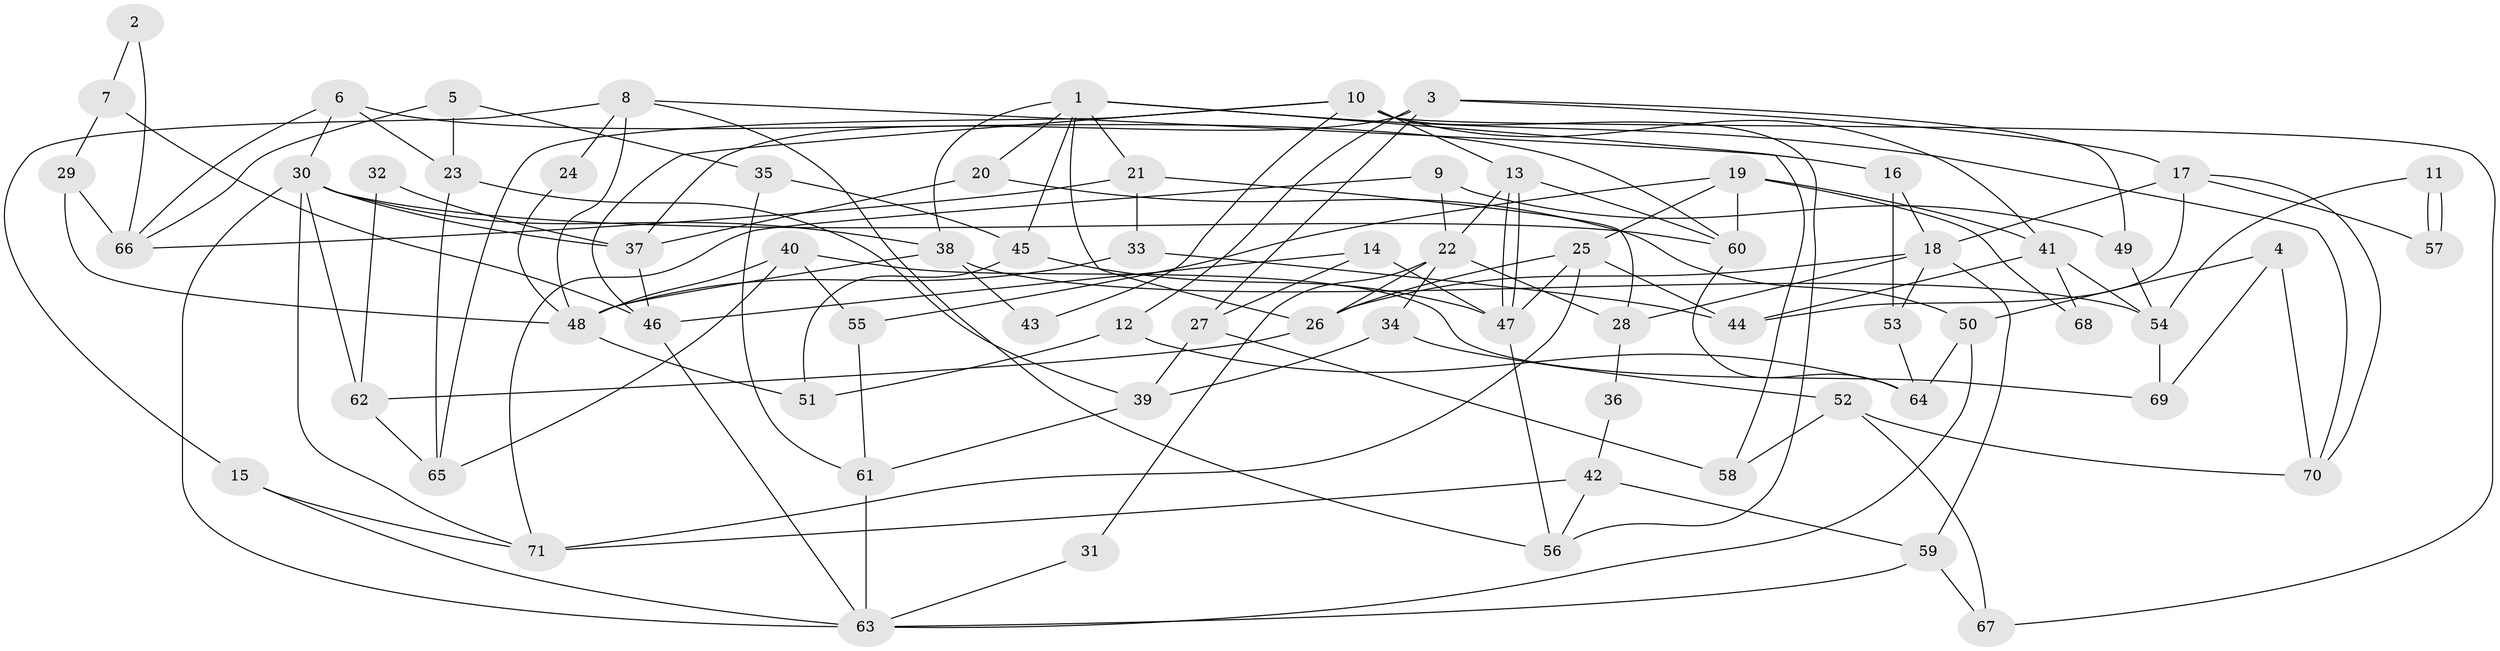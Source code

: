 // coarse degree distribution, {11: 0.06896551724137931, 5: 0.1724137931034483, 6: 0.10344827586206896, 7: 0.06896551724137931, 8: 0.13793103448275862, 10: 0.06896551724137931, 9: 0.06896551724137931, 4: 0.10344827586206896, 2: 0.10344827586206896, 1: 0.034482758620689655, 3: 0.06896551724137931}
// Generated by graph-tools (version 1.1) at 2025/51/03/04/25 22:51:24]
// undirected, 71 vertices, 142 edges
graph export_dot {
  node [color=gray90,style=filled];
  1;
  2;
  3;
  4;
  5;
  6;
  7;
  8;
  9;
  10;
  11;
  12;
  13;
  14;
  15;
  16;
  17;
  18;
  19;
  20;
  21;
  22;
  23;
  24;
  25;
  26;
  27;
  28;
  29;
  30;
  31;
  32;
  33;
  34;
  35;
  36;
  37;
  38;
  39;
  40;
  41;
  42;
  43;
  44;
  45;
  46;
  47;
  48;
  49;
  50;
  51;
  52;
  53;
  54;
  55;
  56;
  57;
  58;
  59;
  60;
  61;
  62;
  63;
  64;
  65;
  66;
  67;
  68;
  69;
  70;
  71;
  1 -- 21;
  1 -- 20;
  1 -- 26;
  1 -- 38;
  1 -- 45;
  1 -- 58;
  1 -- 70;
  2 -- 66;
  2 -- 7;
  3 -- 17;
  3 -- 37;
  3 -- 12;
  3 -- 27;
  3 -- 49;
  4 -- 50;
  4 -- 69;
  4 -- 70;
  5 -- 66;
  5 -- 23;
  5 -- 35;
  6 -- 30;
  6 -- 60;
  6 -- 23;
  6 -- 66;
  7 -- 29;
  7 -- 46;
  8 -- 15;
  8 -- 56;
  8 -- 16;
  8 -- 24;
  8 -- 48;
  9 -- 71;
  9 -- 22;
  9 -- 49;
  10 -- 13;
  10 -- 65;
  10 -- 41;
  10 -- 43;
  10 -- 46;
  10 -- 56;
  10 -- 67;
  11 -- 54;
  11 -- 57;
  11 -- 57;
  12 -- 51;
  12 -- 64;
  13 -- 60;
  13 -- 47;
  13 -- 47;
  13 -- 22;
  14 -- 47;
  14 -- 27;
  14 -- 46;
  15 -- 71;
  15 -- 63;
  16 -- 53;
  16 -- 18;
  17 -- 18;
  17 -- 70;
  17 -- 44;
  17 -- 57;
  18 -- 26;
  18 -- 28;
  18 -- 53;
  18 -- 59;
  19 -- 25;
  19 -- 55;
  19 -- 41;
  19 -- 60;
  19 -- 68;
  20 -- 37;
  20 -- 50;
  21 -- 28;
  21 -- 33;
  21 -- 66;
  22 -- 26;
  22 -- 28;
  22 -- 31;
  22 -- 34;
  23 -- 39;
  23 -- 65;
  24 -- 48;
  25 -- 44;
  25 -- 47;
  25 -- 26;
  25 -- 71;
  26 -- 62;
  27 -- 39;
  27 -- 58;
  28 -- 36;
  29 -- 66;
  29 -- 48;
  30 -- 63;
  30 -- 38;
  30 -- 37;
  30 -- 60;
  30 -- 62;
  30 -- 71;
  31 -- 63;
  32 -- 37;
  32 -- 62;
  33 -- 48;
  33 -- 44;
  34 -- 52;
  34 -- 39;
  35 -- 45;
  35 -- 61;
  36 -- 42;
  37 -- 46;
  38 -- 54;
  38 -- 43;
  38 -- 48;
  39 -- 61;
  40 -- 48;
  40 -- 65;
  40 -- 55;
  40 -- 69;
  41 -- 44;
  41 -- 54;
  41 -- 68;
  42 -- 71;
  42 -- 59;
  42 -- 56;
  45 -- 47;
  45 -- 51;
  46 -- 63;
  47 -- 56;
  48 -- 51;
  49 -- 54;
  50 -- 64;
  50 -- 63;
  52 -- 58;
  52 -- 70;
  52 -- 67;
  53 -- 64;
  54 -- 69;
  55 -- 61;
  59 -- 67;
  59 -- 63;
  60 -- 64;
  61 -- 63;
  62 -- 65;
}
